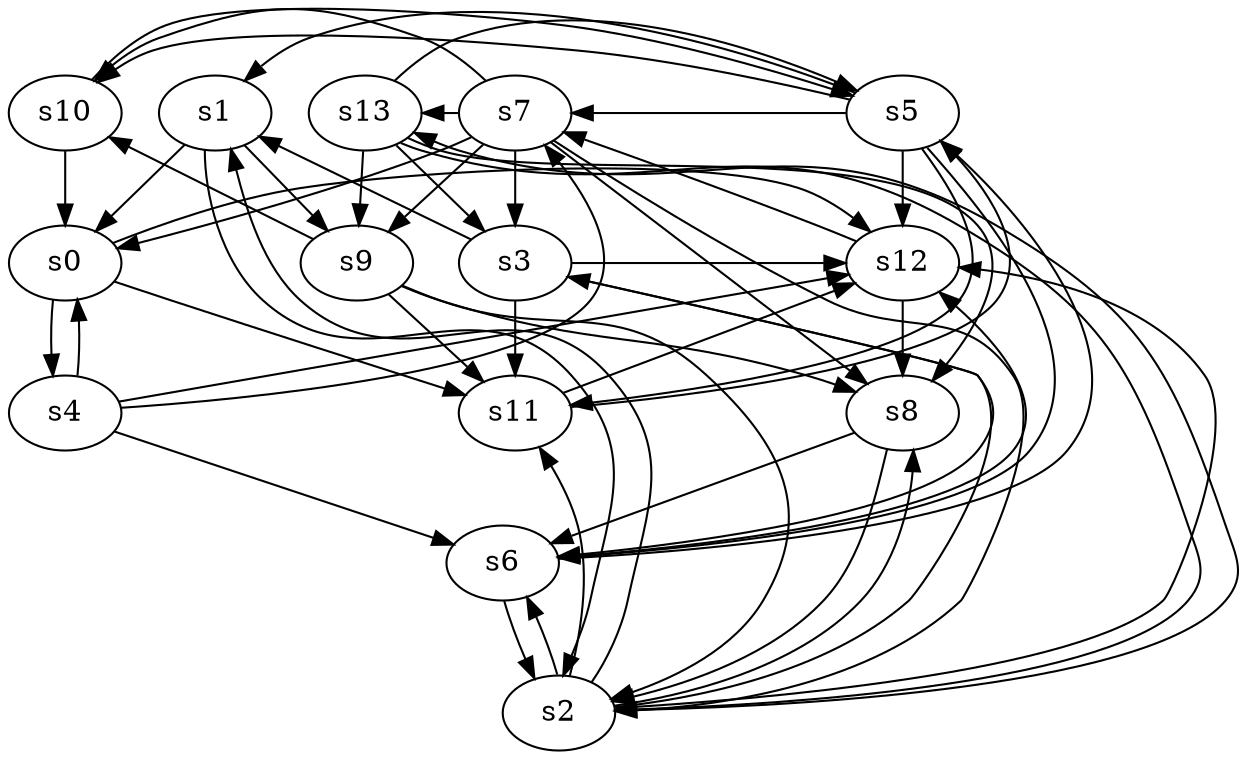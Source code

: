 digraph game_0648_complex_14 {
    s0 [name="s0", player=0, target=1];
    s1 [name="s1", player=0];
    s2 [name="s2", player=0];
    s3 [name="s3", player=0, target=1];
    s4 [name="s4", player=1];
    s5 [name="s5", player=0];
    s6 [name="s6", player=1];
    s7 [name="s7", player=0, target=1];
    s8 [name="s8", player=0, target=1];
    s9 [name="s9", player=0, target=1];
    s10 [name="s10", player=1];
    s11 [name="s11", player=0];
    s12 [name="s12", player=0];
    s13 [name="s13", player=0];

    s0 -> s4;
    s0 -> s11 [constraint="time % 2 == 0 && time % 5 == 3"];
    s0 -> s12 [constraint="time % 7 == 0"];
    s1 -> s0 [constraint="time % 3 == 0 && time % 5 == 0"];
    s1 -> s2 [constraint="!(time % 4 == 2)"];
    s1 -> s9;
    s2 -> s1 [constraint="time % 3 == 2 && time % 4 == 2"];
    s2 -> s3 [constraint="time == 0 || time == 3"];
    s2 -> s6 [constraint="time % 4 == 1 || time % 5 == 0"];
    s2 -> s8 [constraint="!(time % 6 == 2)"];
    s2 -> s11 [constraint="time % 2 == 0 || time % 4 == 2"];
    s2 -> s12 [constraint="!(time % 2 == 1)"];
    s2 -> s13 [constraint="!(time % 6 == 5)"];
    s3 -> s1 [constraint="!(time % 2 == 0)"];
    s3 -> s6 [constraint="time % 4 == 3"];
    s3 -> s11;
    s3 -> s12 [constraint="!(time % 6 == 3)"];
    s4 -> s0 [constraint="!(time % 3 == 2)"];
    s4 -> s6 [constraint="time % 5 == 3 || time % 4 == 3"];
    s4 -> s7 [constraint="!(time % 2 == 1)"];
    s4 -> s12 [constraint="time % 8 == 4"];
    s5 -> s1 [constraint="time % 3 == 2 && time % 4 == 0"];
    s5 -> s6 [constraint="!(time % 4 == 0)"];
    s5 -> s7 [constraint="time % 5 == 4 || time % 2 == 0"];
    s5 -> s10 [constraint="time % 6 == 5"];
    s5 -> s11 [constraint="time % 7 == 3"];
    s5 -> s12;
    s6 -> s2;
    s6 -> s5 [constraint="time % 5 == 0 || time % 3 == 0"];
    s6 -> s12 [constraint="time % 2 == 1 && time % 4 == 1"];
    s7 -> s0 [constraint="time % 4 == 2 && time % 3 == 0"];
    s7 -> s2 [constraint="time % 2 == 0 || time % 4 == 3"];
    s7 -> s3;
    s7 -> s8 [constraint="time % 4 == 0 && time % 3 == 0"];
    s7 -> s9 [constraint="time % 2 == 0 || time % 3 == 1"];
    s7 -> s10 [constraint="time % 3 == 1 || time % 3 == 0"];
    s7 -> s13 [constraint="time % 2 == 1"];
    s8 -> s2;
    s8 -> s6;
    s9 -> s2 [constraint="time == 3 || time == 15 || time == 19 || time == 23"];
    s9 -> s8 [constraint="time % 3 == 1 && time % 4 == 2"];
    s9 -> s10 [constraint="time % 7 == 4"];
    s9 -> s11 [constraint="time == 5 || time == 11 || time == 16 || time == 19"];
    s10 -> s0;
    s10 -> s5 [constraint="time % 2 == 0"];
    s11 -> s5 [constraint="time % 4 == 0"];
    s11 -> s12 [constraint="time % 2 == 0 && time % 4 == 3"];
    s12 -> s7 [constraint="time == 17"];
    s12 -> s8;
    s13 -> s2 [constraint="!(time % 5 == 4)"];
    s13 -> s3 [constraint="time == 2 || time == 14"];
    s13 -> s5 [constraint="time % 3 == 2 || time % 3 == 2"];
    s13 -> s8 [constraint="!(time % 6 == 3)"];
    s13 -> s9;
}
